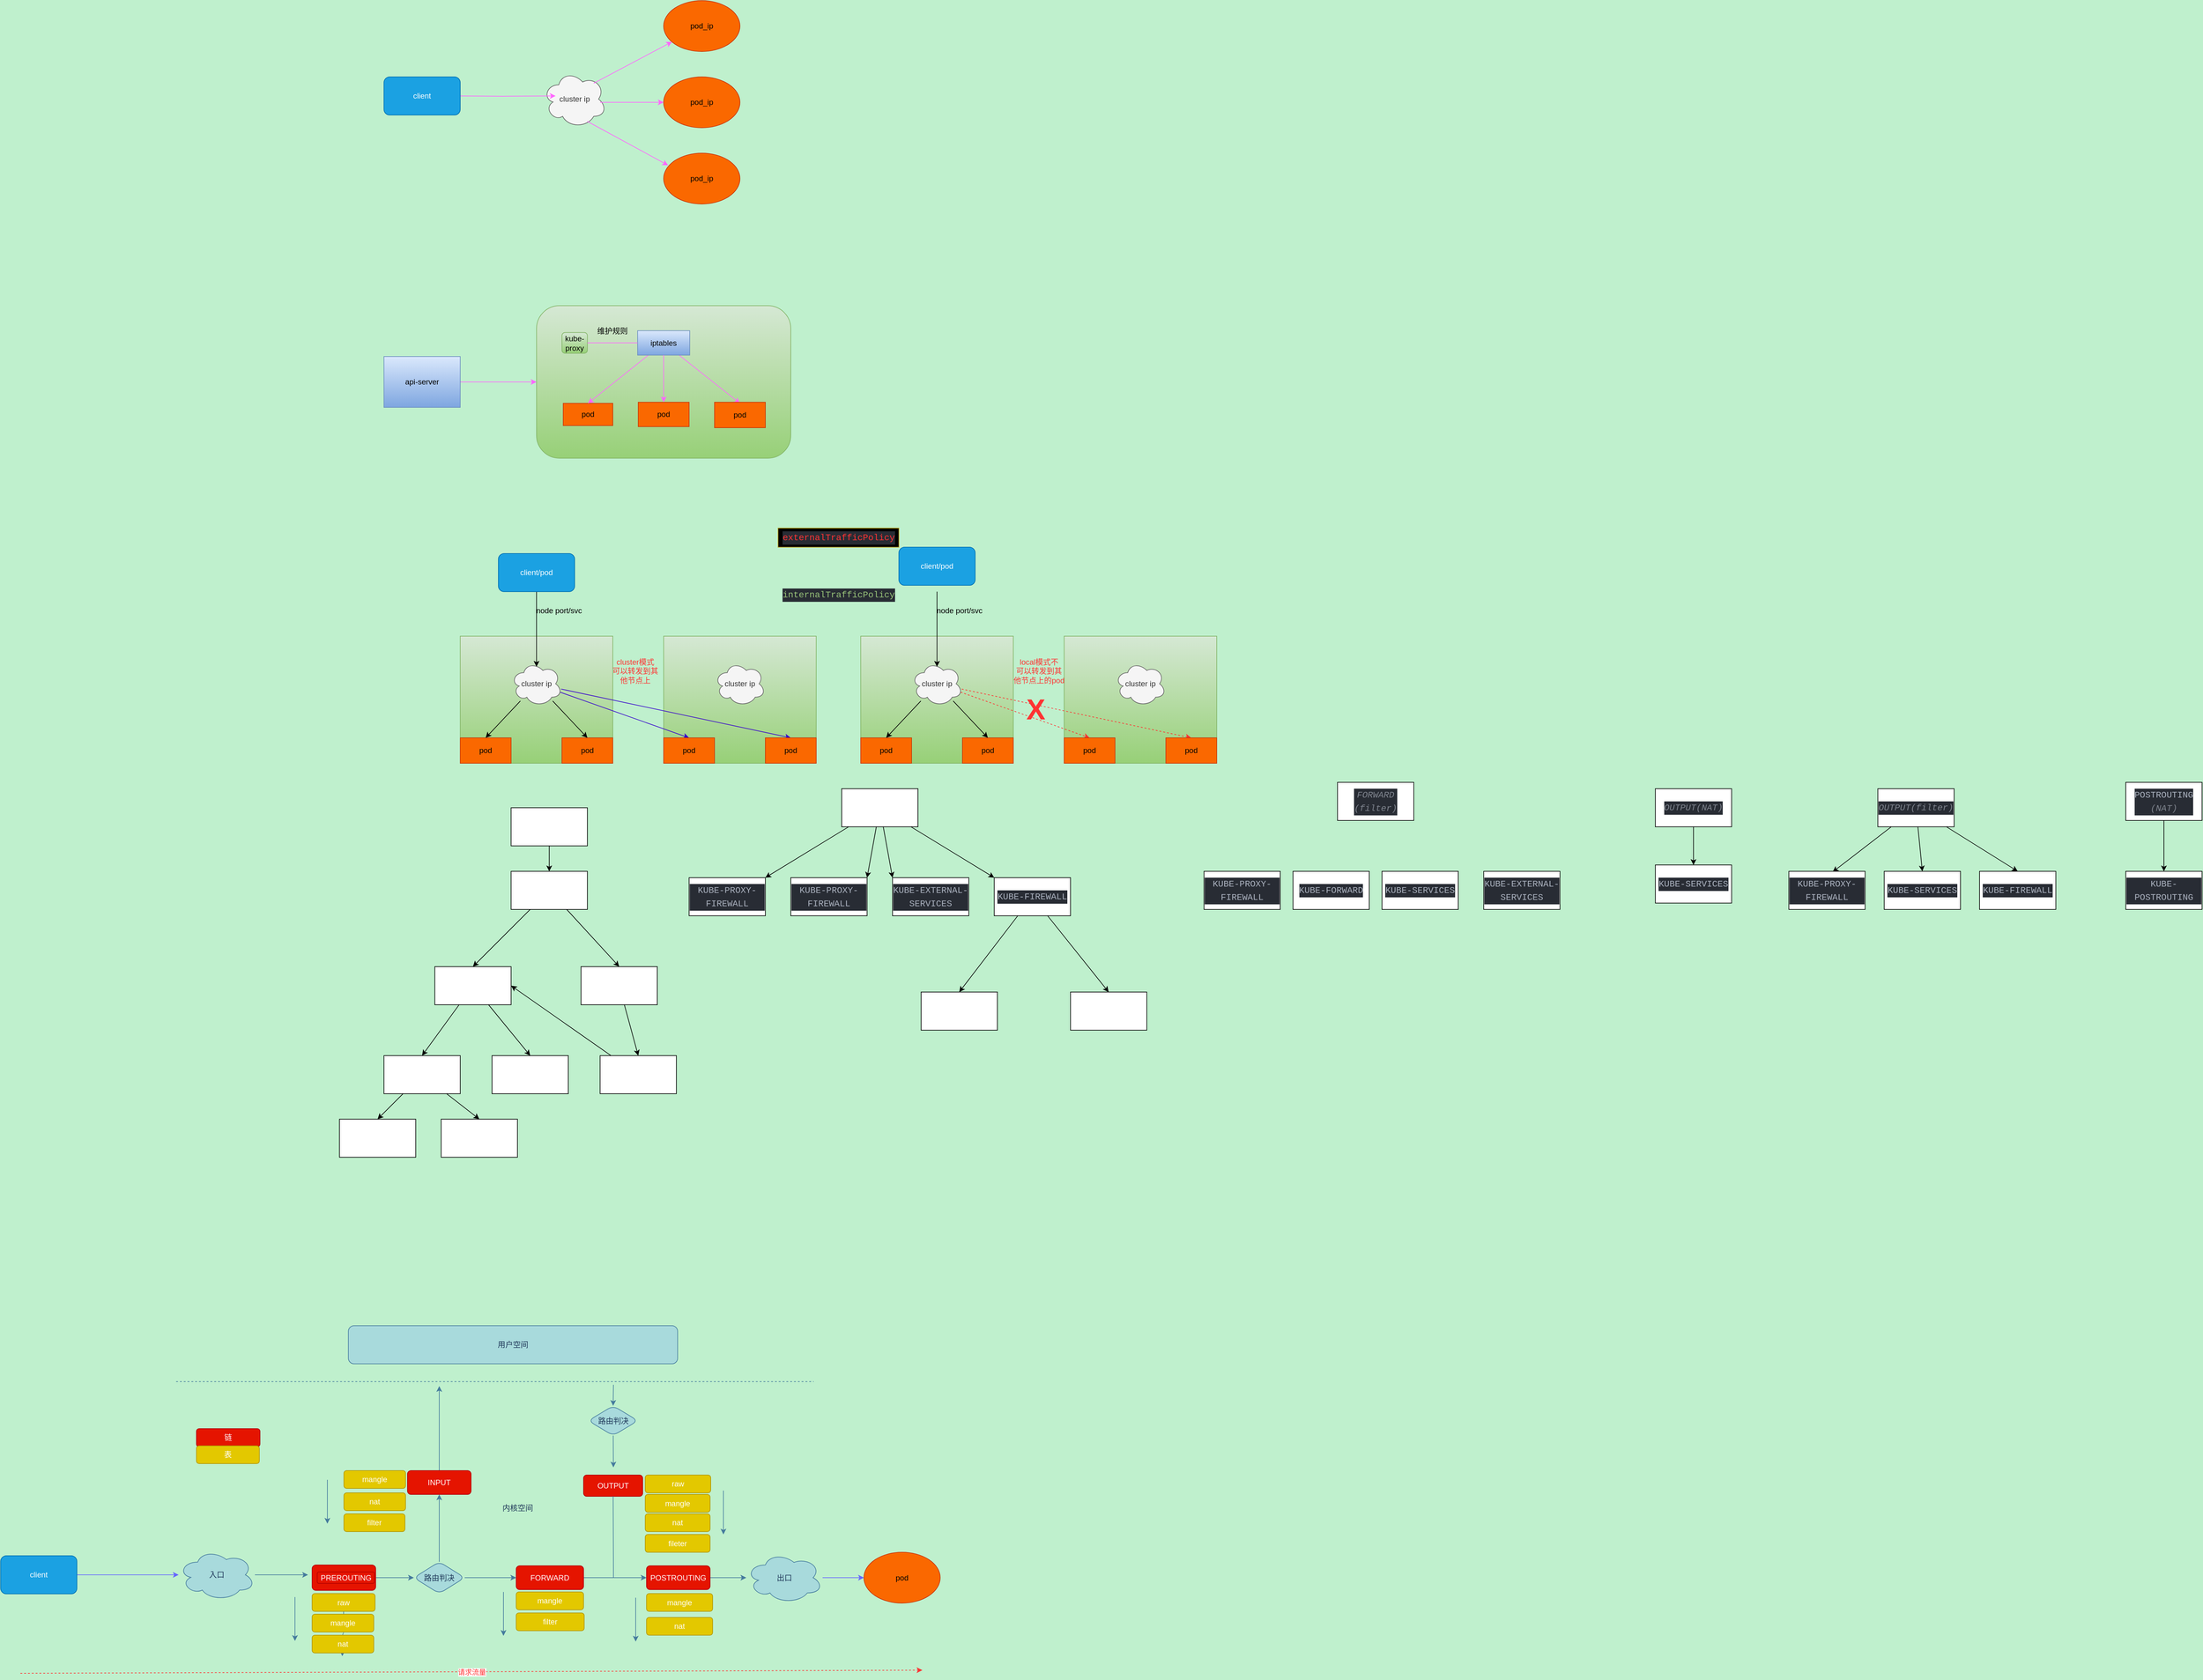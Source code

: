 <mxfile>
    <diagram id="Dsr6dYloNJloRHsYJIIj" name="第 1 页">
        <mxGraphModel dx="6059" dy="860" grid="0" gridSize="10" guides="1" tooltips="1" connect="1" arrows="1" fold="1" page="1" pageScale="1" pageWidth="4681" pageHeight="3300" background="#BFF0CD" math="0" shadow="0">
            <root>
                <mxCell id="0"/>
                <mxCell id="1" parent="0"/>
                <mxCell id="244" value="&lt;p style=&quot;line-height: 1.5&quot;&gt;&lt;font style=&quot;font-size: 45px&quot;&gt;X&lt;/font&gt;&lt;/p&gt;" style="text;strokeColor=none;fillColor=none;html=1;fontSize=24;fontStyle=1;verticalAlign=middle;align=center;fontColor=#FF3333;" parent="1" vertex="1">
                    <mxGeometry x="-2190" y="1120" width="90" height="70" as="geometry"/>
                </mxCell>
                <mxCell id="180" value="" style="rounded=0;whiteSpace=wrap;html=1;strokeColor=#82b366;fillColor=#d5e8d4;gradientColor=#97d077;" parent="1" vertex="1">
                    <mxGeometry x="-2730" y="1040" width="240" height="200" as="geometry"/>
                </mxCell>
                <mxCell id="179" value="" style="rounded=0;whiteSpace=wrap;html=1;strokeColor=#82b366;fillColor=#d5e8d4;gradientColor=#97d077;" parent="1" vertex="1">
                    <mxGeometry x="-3050" y="1040" width="240" height="200" as="geometry"/>
                </mxCell>
                <mxCell id="2" value="pod_ip" style="ellipse;whiteSpace=wrap;html=1;fillColor=#fa6800;fontColor=#000000;strokeColor=#C73500;" parent="1" vertex="1">
                    <mxGeometry x="-2730" y="40" width="120" height="80" as="geometry"/>
                </mxCell>
                <mxCell id="3" value="pod_ip" style="ellipse;whiteSpace=wrap;html=1;fillColor=#fa6800;fontColor=#000000;strokeColor=#C73500;" parent="1" vertex="1">
                    <mxGeometry x="-2730" y="280" width="120" height="80" as="geometry"/>
                </mxCell>
                <mxCell id="4" value="pod_ip" style="ellipse;whiteSpace=wrap;html=1;fillColor=#fa6800;fontColor=#000000;strokeColor=#C73500;" parent="1" vertex="1">
                    <mxGeometry x="-2730" y="160" width="120" height="80" as="geometry"/>
                </mxCell>
                <mxCell id="5" value="cluster ip" style="ellipse;shape=cloud;whiteSpace=wrap;html=1;fillColor=#f5f5f5;fontColor=#333333;strokeColor=#666666;" parent="1" vertex="1">
                    <mxGeometry x="-2920" y="150" width="100" height="90" as="geometry"/>
                </mxCell>
                <mxCell id="17" style="edgeStyle=orthogonalEdgeStyle;orthogonalLoop=1;jettySize=auto;html=1;entryX=0.2;entryY=0.444;entryDx=0;entryDy=0;entryPerimeter=0;strokeColor=#FF66FF;" parent="1" target="5" edge="1">
                    <mxGeometry relative="1" as="geometry">
                        <mxPoint x="-3050" y="189.96" as="sourcePoint"/>
                    </mxGeometry>
                </mxCell>
                <mxCell id="11" value="" style="endArrow=classic;html=1;strokeColor=#FF66FF;" parent="1" target="2" edge="1">
                    <mxGeometry width="50" height="50" relative="1" as="geometry">
                        <mxPoint x="-2840" y="170" as="sourcePoint"/>
                        <mxPoint x="-2790" y="120" as="targetPoint"/>
                    </mxGeometry>
                </mxCell>
                <mxCell id="12" value="" style="endArrow=classic;html=1;entryX=0.058;entryY=0.238;entryDx=0;entryDy=0;entryPerimeter=0;strokeColor=#FF66FF;" parent="1" target="3" edge="1">
                    <mxGeometry width="50" height="50" relative="1" as="geometry">
                        <mxPoint x="-2850" y="230" as="sourcePoint"/>
                        <mxPoint x="-2717.752" y="121.09" as="targetPoint"/>
                    </mxGeometry>
                </mxCell>
                <mxCell id="13" value="" style="endArrow=classic;html=1;entryX=0;entryY=0.5;entryDx=0;entryDy=0;strokeColor=#FF66FF;" parent="1" target="4" edge="1">
                    <mxGeometry width="50" height="50" relative="1" as="geometry">
                        <mxPoint x="-2830" y="200" as="sourcePoint"/>
                        <mxPoint x="-2780" y="150" as="targetPoint"/>
                    </mxGeometry>
                </mxCell>
                <mxCell id="85" value="" style="group;" parent="1" vertex="1" connectable="0">
                    <mxGeometry x="-2930" y="520" width="400" height="240" as="geometry"/>
                </mxCell>
                <mxCell id="80" value="" style="rounded=1;whiteSpace=wrap;html=1;fillColor=#d5e8d4;gradientColor=#97d077;strokeColor=#82b366;" parent="85" vertex="1">
                    <mxGeometry width="400" height="240" as="geometry"/>
                </mxCell>
                <mxCell id="78" style="edgeStyle=none;html=1;strokeColor=#FF66FF;" parent="85" source="24" edge="1">
                    <mxGeometry relative="1" as="geometry">
                        <mxPoint x="320" y="153.6" as="targetPoint"/>
                    </mxGeometry>
                </mxCell>
                <mxCell id="20" value="&lt;font color=&quot;#000000&quot;&gt;kube-proxy&lt;/font&gt;" style="rounded=1;whiteSpace=wrap;html=1;fillColor=#d5e8d4;gradientColor=#97d077;strokeColor=#82b366;" parent="85" vertex="1">
                    <mxGeometry x="40" y="42.24" width="40" height="32.64" as="geometry"/>
                </mxCell>
                <mxCell id="21" value="pod" style="rounded=0;whiteSpace=wrap;html=1;fillColor=#fa6800;fontColor=#000000;strokeColor=#C73500;" parent="85" vertex="1">
                    <mxGeometry x="42" y="153.6" width="78" height="35.04" as="geometry"/>
                </mxCell>
                <mxCell id="77" style="edgeStyle=none;html=1;entryX=0.5;entryY=0;entryDx=0;entryDy=0;strokeColor=#FF66FF;" parent="85" source="24" target="21" edge="1">
                    <mxGeometry relative="1" as="geometry"/>
                </mxCell>
                <mxCell id="24" value="iptables" style="rounded=0;whiteSpace=wrap;html=1;fillColor=#dae8fc;gradientColor=#7ea6e0;strokeColor=#6c8ebf;" parent="85" vertex="1">
                    <mxGeometry x="159" y="39.36" width="82" height="38.4" as="geometry"/>
                </mxCell>
                <mxCell id="31" value="" style="endArrow=none;html=1;exitX=1;exitY=0.5;exitDx=0;exitDy=0;strokeColor=#FF66FF;" parent="85" source="20" target="24" edge="1">
                    <mxGeometry width="50" height="50" relative="1" as="geometry">
                        <mxPoint x="128" y="96.96" as="sourcePoint"/>
                        <mxPoint x="178" y="48.96" as="targetPoint"/>
                    </mxGeometry>
                </mxCell>
                <mxCell id="37" value="pod" style="rounded=0;whiteSpace=wrap;html=1;fillColor=#fa6800;fontColor=#000000;strokeColor=#C73500;" parent="85" vertex="1">
                    <mxGeometry x="160" y="151.92" width="80" height="38.4" as="geometry"/>
                </mxCell>
                <mxCell id="76" style="edgeStyle=none;html=1;entryX=0.5;entryY=0;entryDx=0;entryDy=0;strokeColor=#FF66FF;" parent="85" source="24" target="37" edge="1">
                    <mxGeometry relative="1" as="geometry"/>
                </mxCell>
                <mxCell id="38" value="pod" style="rounded=0;whiteSpace=wrap;html=1;fillColor=#fa6800;fontColor=#000000;strokeColor=#C73500;" parent="85" vertex="1">
                    <mxGeometry x="280" y="151.92" width="80" height="40.08" as="geometry"/>
                </mxCell>
                <mxCell id="69" value="&lt;font color=&quot;#000000&quot;&gt;维护规则&lt;/font&gt;" style="text;html=1;align=center;verticalAlign=middle;resizable=0;points=[];autosize=1;" parent="85" vertex="1">
                    <mxGeometry x="89" y="30" width="60" height="20" as="geometry"/>
                </mxCell>
                <mxCell id="87" value="client" style="rounded=1;whiteSpace=wrap;html=1;fillColor=#1ba1e2;fontColor=#ffffff;strokeColor=#006EAF;" parent="1" vertex="1">
                    <mxGeometry x="-3170" y="160" width="120" height="60" as="geometry"/>
                </mxCell>
                <mxCell id="108" style="edgeStyle=none;html=1;entryX=0;entryY=0.5;entryDx=0;entryDy=0;strokeColor=#FF66FF;" parent="1" source="100" target="80" edge="1">
                    <mxGeometry relative="1" as="geometry"/>
                </mxCell>
                <mxCell id="100" value="api-server" style="rounded=0;whiteSpace=wrap;html=1;fillColor=#dae8fc;gradientColor=#7ea6e0;strokeColor=#6c8ebf;" parent="1" vertex="1">
                    <mxGeometry x="-3170" y="600" width="120" height="80" as="geometry"/>
                </mxCell>
                <mxCell id="109" value="pod" style="rounded=0;whiteSpace=wrap;html=1;fillColor=#fa6800;fontColor=#000000;strokeColor=#C73500;" parent="1" vertex="1">
                    <mxGeometry x="-3050" y="1200" width="80" height="40" as="geometry"/>
                </mxCell>
                <mxCell id="124" value="pod" style="rounded=0;whiteSpace=wrap;html=1;fillColor=#fa6800;fontColor=#000000;strokeColor=#C73500;" parent="1" vertex="1">
                    <mxGeometry x="-2890" y="1200" width="80" height="40" as="geometry"/>
                </mxCell>
                <mxCell id="129" style="edgeStyle=none;html=1;entryX=0.5;entryY=0;entryDx=0;entryDy=0;strokeColor=#000000;" parent="1" source="128" target="109" edge="1">
                    <mxGeometry relative="1" as="geometry"/>
                </mxCell>
                <mxCell id="131" style="edgeStyle=none;html=1;entryX=0.5;entryY=0;entryDx=0;entryDy=0;strokeColor=#000000;" parent="1" source="128" target="124" edge="1">
                    <mxGeometry relative="1" as="geometry"/>
                </mxCell>
                <mxCell id="173" style="edgeStyle=none;html=1;entryX=0.5;entryY=0;entryDx=0;entryDy=0;fillColor=#6a00ff;strokeColor=#3700CC;" parent="1" source="128" target="167" edge="1">
                    <mxGeometry relative="1" as="geometry"/>
                </mxCell>
                <mxCell id="174" style="edgeStyle=none;html=1;entryX=0.5;entryY=0;entryDx=0;entryDy=0;strokeColor=#3700CC;fillColor=#6a00ff;" parent="1" source="128" target="168" edge="1">
                    <mxGeometry relative="1" as="geometry">
                        <mxPoint x="-2530" y="1190" as="targetPoint"/>
                    </mxGeometry>
                </mxCell>
                <mxCell id="128" value="cluster ip" style="ellipse;shape=cloud;whiteSpace=wrap;html=1;fillColor=#f5f5f5;fontColor=#333333;strokeColor=#666666;" parent="1" vertex="1">
                    <mxGeometry x="-2970" y="1080" width="80" height="70" as="geometry"/>
                </mxCell>
                <mxCell id="167" value="pod" style="rounded=0;whiteSpace=wrap;html=1;fillColor=#fa6800;fontColor=#000000;strokeColor=#C73500;" parent="1" vertex="1">
                    <mxGeometry x="-2730" y="1200" width="80" height="40" as="geometry"/>
                </mxCell>
                <mxCell id="168" value="pod" style="rounded=0;whiteSpace=wrap;html=1;fillColor=#fa6800;fontColor=#000000;strokeColor=#C73500;" parent="1" vertex="1">
                    <mxGeometry x="-2570" y="1200" width="80" height="40" as="geometry"/>
                </mxCell>
                <mxCell id="171" value="cluster ip" style="ellipse;shape=cloud;whiteSpace=wrap;html=1;fillColor=#f5f5f5;fontColor=#333333;strokeColor=#666666;" parent="1" vertex="1">
                    <mxGeometry x="-2650" y="1080" width="80" height="70" as="geometry"/>
                </mxCell>
                <mxCell id="178" style="edgeStyle=none;html=1;entryX=0.5;entryY=0.114;entryDx=0;entryDy=0;entryPerimeter=0;strokeColor=#000000;" parent="1" source="177" target="128" edge="1">
                    <mxGeometry relative="1" as="geometry"/>
                </mxCell>
                <mxCell id="177" value="client/pod" style="rounded=1;whiteSpace=wrap;html=1;fillColor=#1ba1e2;fontColor=#ffffff;strokeColor=#006EAF;" parent="1" vertex="1">
                    <mxGeometry x="-2990" y="910" width="120" height="60" as="geometry"/>
                </mxCell>
                <mxCell id="181" value="&lt;font color=&quot;#000000&quot;&gt;node port/svc&lt;/font&gt;" style="text;html=1;align=center;verticalAlign=middle;resizable=0;points=[];autosize=1;strokeColor=none;fillColor=none;" parent="1" vertex="1">
                    <mxGeometry x="-2940" y="990" width="90" height="20" as="geometry"/>
                </mxCell>
                <mxCell id="183" value="&lt;font color=&quot;#ff3333&quot;&gt;cluster模式&lt;br&gt;可以转发到其&lt;br&gt;他节点上&lt;/font&gt;" style="text;html=1;align=center;verticalAlign=middle;resizable=0;points=[];autosize=1;strokeColor=none;fillColor=none;fontColor=#000000;" parent="1" vertex="1">
                    <mxGeometry x="-2820" y="1070" width="90" height="50" as="geometry"/>
                </mxCell>
                <mxCell id="215" value="" style="rounded=0;whiteSpace=wrap;html=1;strokeColor=#82b366;fillColor=#d5e8d4;gradientColor=#97d077;" parent="1" vertex="1">
                    <mxGeometry x="-2100" y="1040" width="240" height="200" as="geometry"/>
                </mxCell>
                <mxCell id="216" value="" style="rounded=0;whiteSpace=wrap;html=1;strokeColor=#82b366;fillColor=#d5e8d4;gradientColor=#97d077;" parent="1" vertex="1">
                    <mxGeometry x="-2420" y="1040" width="240" height="200" as="geometry"/>
                </mxCell>
                <mxCell id="217" value="pod" style="rounded=0;whiteSpace=wrap;html=1;fillColor=#fa6800;fontColor=#000000;strokeColor=#C73500;" parent="1" vertex="1">
                    <mxGeometry x="-2420" y="1200" width="80" height="40" as="geometry"/>
                </mxCell>
                <mxCell id="218" value="pod" style="rounded=0;whiteSpace=wrap;html=1;fillColor=#fa6800;fontColor=#000000;strokeColor=#C73500;" parent="1" vertex="1">
                    <mxGeometry x="-2260" y="1200" width="80" height="40" as="geometry"/>
                </mxCell>
                <mxCell id="219" style="edgeStyle=none;html=1;entryX=0.5;entryY=0;entryDx=0;entryDy=0;strokeColor=#000000;" parent="1" source="223" target="217" edge="1">
                    <mxGeometry relative="1" as="geometry"/>
                </mxCell>
                <mxCell id="220" style="edgeStyle=none;html=1;entryX=0.5;entryY=0;entryDx=0;entryDy=0;strokeColor=#000000;" parent="1" source="223" target="218" edge="1">
                    <mxGeometry relative="1" as="geometry"/>
                </mxCell>
                <mxCell id="221" style="edgeStyle=none;html=1;entryX=0.5;entryY=0;entryDx=0;entryDy=0;fillColor=#6a00ff;strokeColor=#FF3333;dashed=1;" parent="1" source="223" target="224" edge="1">
                    <mxGeometry relative="1" as="geometry"/>
                </mxCell>
                <mxCell id="222" style="edgeStyle=none;html=1;entryX=0.5;entryY=0;entryDx=0;entryDy=0;strokeColor=#FF3333;fillColor=#6a00ff;dashed=1;" parent="1" source="223" target="225" edge="1">
                    <mxGeometry relative="1" as="geometry">
                        <mxPoint x="-1900" y="1190" as="targetPoint"/>
                    </mxGeometry>
                </mxCell>
                <mxCell id="223" value="cluster ip" style="ellipse;shape=cloud;whiteSpace=wrap;html=1;fillColor=#f5f5f5;fontColor=#333333;strokeColor=#666666;" parent="1" vertex="1">
                    <mxGeometry x="-2340" y="1080" width="80" height="70" as="geometry"/>
                </mxCell>
                <mxCell id="224" value="pod" style="rounded=0;whiteSpace=wrap;html=1;fillColor=#fa6800;fontColor=#000000;strokeColor=#C73500;" parent="1" vertex="1">
                    <mxGeometry x="-2100" y="1200" width="80" height="40" as="geometry"/>
                </mxCell>
                <mxCell id="225" value="pod" style="rounded=0;whiteSpace=wrap;html=1;fillColor=#fa6800;fontColor=#000000;strokeColor=#C73500;" parent="1" vertex="1">
                    <mxGeometry x="-1940" y="1200" width="80" height="40" as="geometry"/>
                </mxCell>
                <mxCell id="226" value="cluster ip" style="ellipse;shape=cloud;whiteSpace=wrap;html=1;fillColor=#f5f5f5;fontColor=#333333;strokeColor=#666666;" parent="1" vertex="1">
                    <mxGeometry x="-2020" y="1080" width="80" height="70" as="geometry"/>
                </mxCell>
                <mxCell id="227" style="edgeStyle=none;html=1;entryX=0.5;entryY=0.114;entryDx=0;entryDy=0;entryPerimeter=0;strokeColor=#000000;" parent="1" target="223" edge="1">
                    <mxGeometry relative="1" as="geometry">
                        <mxPoint x="-2300" y="970" as="sourcePoint"/>
                    </mxGeometry>
                </mxCell>
                <mxCell id="228" value="client/pod" style="rounded=1;whiteSpace=wrap;html=1;fillColor=#1ba1e2;fontColor=#ffffff;strokeColor=#006EAF;" parent="1" vertex="1">
                    <mxGeometry x="-2360" y="900" width="120" height="60" as="geometry"/>
                </mxCell>
                <mxCell id="229" value="&lt;font color=&quot;#000000&quot;&gt;node port/svc&lt;/font&gt;" style="text;html=1;align=center;verticalAlign=middle;resizable=0;points=[];autosize=1;strokeColor=none;fillColor=none;" parent="1" vertex="1">
                    <mxGeometry x="-2310" y="990" width="90" height="20" as="geometry"/>
                </mxCell>
                <mxCell id="230" value="&lt;font color=&quot;#ff3333&quot;&gt;local模式不&lt;br&gt;可以转发到其&lt;br&gt;他节点上的pod&lt;/font&gt;" style="text;html=1;align=center;verticalAlign=middle;resizable=0;points=[];autosize=1;strokeColor=none;fillColor=none;fontColor=#000000;" parent="1" vertex="1">
                    <mxGeometry x="-2190" y="1070" width="100" height="50" as="geometry"/>
                </mxCell>
                <mxCell id="245" value="&lt;div style=&quot;background-color: rgb(40 , 44 , 52) ; font-family: &amp;#34;jetbrains mono&amp;#34; , &amp;#34;courier new&amp;#34; , monospace , &amp;#34;menlo&amp;#34; , &amp;#34;monaco&amp;#34; , &amp;#34;courier new&amp;#34; , monospace ; font-size: 14px ; line-height: 21px&quot;&gt;&lt;font color=&quot;#ff3333&quot;&gt;externalTrafficPolicy&lt;/font&gt;&lt;/div&gt;" style="text;html=1;align=center;verticalAlign=middle;resizable=0;points=[];autosize=1;strokeColor=#B09500;fillColor=#000000;fontColor=#000000;" parent="1" vertex="1">
                    <mxGeometry x="-2550" y="870" width="190" height="30" as="geometry"/>
                </mxCell>
                <mxCell id="246" value="&lt;div style=&quot;color: rgb(171 , 178 , 191) ; background-color: rgb(40 , 44 , 52) ; font-family: &amp;#34;jetbrains mono&amp;#34; , &amp;#34;courier new&amp;#34; , monospace , &amp;#34;menlo&amp;#34; , &amp;#34;monaco&amp;#34; , &amp;#34;courier new&amp;#34; , monospace ; font-size: 14px ; line-height: 21px&quot;&gt;&lt;span style=&quot;color: #98c379&quot;&gt;internalTrafficPolicy&lt;/span&gt;&lt;/div&gt;" style="text;html=1;align=center;verticalAlign=middle;resizable=0;points=[];autosize=1;strokeColor=none;fillColor=none;fontColor=#FF3333;" parent="1" vertex="1">
                    <mxGeometry x="-2550" y="960" width="190" height="30" as="geometry"/>
                </mxCell>
                <mxCell id="255" style="edgeStyle=none;html=1;entryX=0.5;entryY=0;entryDx=0;entryDy=0;fontColor=#FFFFFF;strokeColor=#000000;" parent="1" source="248" target="249" edge="1">
                    <mxGeometry relative="1" as="geometry"/>
                </mxCell>
                <mxCell id="256" style="edgeStyle=none;html=1;entryX=0.5;entryY=0;entryDx=0;entryDy=0;fontColor=#FFFFFF;strokeColor=#000000;" parent="1" source="248" target="250" edge="1">
                    <mxGeometry relative="1" as="geometry"/>
                </mxCell>
                <mxCell id="248" value="&lt;font color=&quot;#ffffff&quot;&gt;&amp;nbsp;KUBE-SERVICES&lt;/font&gt;" style="rounded=0;whiteSpace=wrap;html=1;fontColor=#000000;strokeColor=#000000;" parent="1" vertex="1">
                    <mxGeometry x="-2970" y="1410" width="120" height="60" as="geometry"/>
                </mxCell>
                <mxCell id="257" style="edgeStyle=none;html=1;entryX=0.5;entryY=0;entryDx=0;entryDy=0;fontColor=#FFFFFF;strokeColor=#000000;" parent="1" source="249" target="251" edge="1">
                    <mxGeometry relative="1" as="geometry"/>
                </mxCell>
                <mxCell id="258" style="edgeStyle=none;html=1;entryX=0.5;entryY=0;entryDx=0;entryDy=0;fontColor=#FFFFFF;strokeColor=#000000;" parent="1" source="249" target="252" edge="1">
                    <mxGeometry relative="1" as="geometry"/>
                </mxCell>
                <mxCell id="249" value="&lt;font color=&quot;#ffffff&quot;&gt;KUBE-SVC-xxxx&lt;/font&gt;" style="rounded=0;whiteSpace=wrap;html=1;fontColor=#000000;strokeColor=#000000;" parent="1" vertex="1">
                    <mxGeometry x="-3090" y="1560" width="120" height="60" as="geometry"/>
                </mxCell>
                <mxCell id="264" style="edgeStyle=none;html=1;entryX=0.5;entryY=0;entryDx=0;entryDy=0;fontColor=#FFFFFF;strokeColor=#000000;" parent="1" source="250" target="261" edge="1">
                    <mxGeometry relative="1" as="geometry"/>
                </mxCell>
                <mxCell id="250" value="&lt;font color=&quot;#ffffff&quot;&gt;KUBE-NODEPROTS&lt;/font&gt;" style="rounded=0;whiteSpace=wrap;html=1;fontColor=#000000;strokeColor=#000000;" parent="1" vertex="1">
                    <mxGeometry x="-2860" y="1560" width="120" height="60" as="geometry"/>
                </mxCell>
                <mxCell id="259" style="edgeStyle=none;html=1;entryX=0.5;entryY=0;entryDx=0;entryDy=0;fontColor=#FFFFFF;strokeColor=#000000;" parent="1" source="251" target="253" edge="1">
                    <mxGeometry relative="1" as="geometry"/>
                </mxCell>
                <mxCell id="260" style="edgeStyle=none;html=1;entryX=0.5;entryY=0;entryDx=0;entryDy=0;fontColor=#FFFFFF;strokeColor=#000000;" parent="1" source="251" target="254" edge="1">
                    <mxGeometry relative="1" as="geometry"/>
                </mxCell>
                <mxCell id="251" value="&lt;font color=&quot;#ffffff&quot;&gt;KUBE-SEP-xxxx&lt;/font&gt;" style="rounded=0;whiteSpace=wrap;html=1;fontColor=#000000;strokeColor=#000000;" parent="1" vertex="1">
                    <mxGeometry x="-3170" y="1700" width="120" height="60" as="geometry"/>
                </mxCell>
                <mxCell id="252" value="&lt;font color=&quot;#ffffff&quot;&gt;KUBE-MARK-MASQ&lt;/font&gt;" style="rounded=0;whiteSpace=wrap;html=1;fontColor=#000000;strokeColor=#000000;" parent="1" vertex="1">
                    <mxGeometry x="-3000" y="1700" width="120" height="60" as="geometry"/>
                </mxCell>
                <mxCell id="253" value="&lt;font color=&quot;#ffffff&quot;&gt;KUBE-MARK-MASQ&lt;/font&gt;" style="rounded=0;whiteSpace=wrap;html=1;fontColor=#000000;strokeColor=#000000;" parent="1" vertex="1">
                    <mxGeometry x="-3240" y="1800" width="120" height="60" as="geometry"/>
                </mxCell>
                <mxCell id="254" value="&lt;font color=&quot;#ffffff&quot;&gt;DNAT&lt;/font&gt;" style="rounded=0;whiteSpace=wrap;html=1;fontColor=#000000;strokeColor=#000000;" parent="1" vertex="1">
                    <mxGeometry x="-3080" y="1800" width="120" height="60" as="geometry"/>
                </mxCell>
                <mxCell id="265" style="edgeStyle=none;html=1;entryX=1;entryY=0.5;entryDx=0;entryDy=0;fontColor=#FFFFFF;strokeColor=#000000;" parent="1" source="261" target="249" edge="1">
                    <mxGeometry relative="1" as="geometry"/>
                </mxCell>
                <mxCell id="261" value="&lt;font color=&quot;#ffffff&quot;&gt;KUBE-EXT-xxx&lt;/font&gt;" style="rounded=0;whiteSpace=wrap;html=1;fontColor=#000000;strokeColor=#000000;" parent="1" vertex="1">
                    <mxGeometry x="-2830" y="1700" width="120" height="60" as="geometry"/>
                </mxCell>
                <mxCell id="267" style="edgeStyle=none;html=1;entryX=0.5;entryY=0;entryDx=0;entryDy=0;strokeColor=#000000;" parent="1" source="266" target="248" edge="1">
                    <mxGeometry relative="1" as="geometry"/>
                </mxCell>
                <mxCell id="266" value="&lt;font color=&quot;#ffffff&quot;&gt;PREROUTING(NAT)&lt;/font&gt;" style="rounded=0;whiteSpace=wrap;html=1;fontColor=#000000;strokeColor=#000000;" parent="1" vertex="1">
                    <mxGeometry x="-2970" y="1310" width="120" height="60" as="geometry"/>
                </mxCell>
                <mxCell id="275" style="edgeStyle=none;html=1;entryX=1;entryY=0;entryDx=0;entryDy=0;strokeColor=#000000;" parent="1" source="268" target="269" edge="1">
                    <mxGeometry relative="1" as="geometry"/>
                </mxCell>
                <mxCell id="276" style="edgeStyle=none;html=1;entryX=0;entryY=0;entryDx=0;entryDy=0;strokeColor=#000000;" parent="1" source="268" target="272" edge="1">
                    <mxGeometry relative="1" as="geometry"/>
                </mxCell>
                <mxCell id="277" style="edgeStyle=none;html=1;entryX=1;entryY=0;entryDx=0;entryDy=0;strokeColor=#000000;" parent="1" source="268" target="270" edge="1">
                    <mxGeometry relative="1" as="geometry"/>
                </mxCell>
                <mxCell id="278" style="edgeStyle=none;html=1;entryX=0;entryY=0;entryDx=0;entryDy=0;strokeColor=#000000;" parent="1" source="268" target="271" edge="1">
                    <mxGeometry relative="1" as="geometry"/>
                </mxCell>
                <mxCell id="268" value="&lt;font color=&quot;#ffffff&quot;&gt;INPUT&lt;br&gt;(filter)&lt;/font&gt;" style="rounded=0;whiteSpace=wrap;html=1;fontColor=#000000;strokeColor=#000000;" parent="1" vertex="1">
                    <mxGeometry x="-2450" y="1280" width="120" height="60" as="geometry"/>
                </mxCell>
                <mxCell id="269" value="&lt;div style=&quot;color: rgb(171 , 178 , 191) ; background-color: rgb(40 , 44 , 52) ; font-family: &amp;#34;jetbrains mono&amp;#34; , &amp;#34;courier new&amp;#34; , monospace , &amp;#34;menlo&amp;#34; , &amp;#34;monaco&amp;#34; , &amp;#34;courier new&amp;#34; , monospace ; font-size: 14px ; line-height: 21px&quot;&gt;KUBE-PROXY-FIREWALL&lt;/div&gt;" style="rounded=0;whiteSpace=wrap;html=1;fontColor=#000000;strokeColor=#000000;" parent="1" vertex="1">
                    <mxGeometry x="-2690" y="1420" width="120" height="60" as="geometry"/>
                </mxCell>
                <mxCell id="270" value="&lt;div style=&quot;color: rgb(171 , 178 , 191) ; background-color: rgb(40 , 44 , 52) ; font-family: &amp;#34;jetbrains mono&amp;#34; , &amp;#34;courier new&amp;#34; , monospace , &amp;#34;menlo&amp;#34; , &amp;#34;monaco&amp;#34; , &amp;#34;courier new&amp;#34; , monospace ; font-size: 14px ; line-height: 21px&quot;&gt;KUBE-PROXY-FIREWALL&lt;/div&gt;" style="rounded=0;whiteSpace=wrap;html=1;fontColor=#000000;strokeColor=#000000;" parent="1" vertex="1">
                    <mxGeometry x="-2530" y="1420" width="120" height="60" as="geometry"/>
                </mxCell>
                <mxCell id="271" value="&lt;div style=&quot;color: rgb(171 , 178 , 191) ; background-color: rgb(40 , 44 , 52) ; font-family: &amp;#34;jetbrains mono&amp;#34; , &amp;#34;courier new&amp;#34; , monospace , &amp;#34;menlo&amp;#34; , &amp;#34;monaco&amp;#34; , &amp;#34;courier new&amp;#34; , monospace ; font-size: 14px ; line-height: 21px&quot;&gt;&lt;div style=&quot;font-family: &amp;#34;jetbrains mono&amp;#34; , &amp;#34;courier new&amp;#34; , monospace , &amp;#34;menlo&amp;#34; , &amp;#34;monaco&amp;#34; , &amp;#34;courier new&amp;#34; , monospace ; line-height: 21px&quot;&gt;KUBE-EXTERNAL-SERVICES&lt;/div&gt;&lt;/div&gt;" style="rounded=0;whiteSpace=wrap;html=1;fontColor=#000000;strokeColor=#000000;" parent="1" vertex="1">
                    <mxGeometry x="-2370" y="1420" width="120" height="60" as="geometry"/>
                </mxCell>
                <mxCell id="280" style="edgeStyle=none;html=1;entryX=0.5;entryY=0;entryDx=0;entryDy=0;strokeColor=#000000;" parent="1" source="272" target="274" edge="1">
                    <mxGeometry relative="1" as="geometry"/>
                </mxCell>
                <mxCell id="281" style="edgeStyle=none;html=1;entryX=0.5;entryY=0;entryDx=0;entryDy=0;strokeColor=#000000;" parent="1" source="272" target="273" edge="1">
                    <mxGeometry relative="1" as="geometry"/>
                </mxCell>
                <mxCell id="272" value="&lt;div style=&quot;color: rgb(171 , 178 , 191) ; background-color: rgb(40 , 44 , 52) ; font-family: &amp;#34;jetbrains mono&amp;#34; , &amp;#34;courier new&amp;#34; , monospace , &amp;#34;menlo&amp;#34; , &amp;#34;monaco&amp;#34; , &amp;#34;courier new&amp;#34; , monospace ; font-size: 14px ; line-height: 21px&quot;&gt;&lt;div style=&quot;font-family: &amp;#34;jetbrains mono&amp;#34; , &amp;#34;courier new&amp;#34; , monospace , &amp;#34;menlo&amp;#34; , &amp;#34;monaco&amp;#34; , &amp;#34;courier new&amp;#34; , monospace ; line-height: 21px&quot;&gt;&lt;div style=&quot;font-family: &amp;#34;jetbrains mono&amp;#34; , &amp;#34;courier new&amp;#34; , monospace , &amp;#34;menlo&amp;#34; , &amp;#34;monaco&amp;#34; , &amp;#34;courier new&amp;#34; , monospace ; line-height: 21px&quot;&gt;KUBE-FIREWALL&lt;/div&gt;&lt;/div&gt;&lt;/div&gt;" style="rounded=0;whiteSpace=wrap;html=1;fontColor=#000000;strokeColor=#000000;" parent="1" vertex="1">
                    <mxGeometry x="-2210" y="1420" width="120" height="60" as="geometry"/>
                </mxCell>
                <mxCell id="273" value="&lt;font color=&quot;#ffffff&quot;&gt;DROP&lt;/font&gt;" style="rounded=0;whiteSpace=wrap;html=1;fontColor=#000000;strokeColor=#000000;" parent="1" vertex="1">
                    <mxGeometry x="-2325" y="1600" width="120" height="60" as="geometry"/>
                </mxCell>
                <mxCell id="274" value="&lt;font color=&quot;#ffffff&quot;&gt;DROP&lt;/font&gt;" style="rounded=0;whiteSpace=wrap;html=1;fontColor=#000000;strokeColor=#000000;" parent="1" vertex="1">
                    <mxGeometry x="-2090" y="1600" width="120" height="60" as="geometry"/>
                </mxCell>
                <mxCell id="282" value="&lt;div style=&quot;color: rgb(171 , 178 , 191) ; background-color: rgb(40 , 44 , 52) ; font-family: &amp;#34;jetbrains mono&amp;#34; , &amp;#34;courier new&amp;#34; , monospace , &amp;#34;menlo&amp;#34; , &amp;#34;monaco&amp;#34; , &amp;#34;courier new&amp;#34; , monospace ; font-size: 14px ; line-height: 21px&quot;&gt;&lt;div style=&quot;font-family: &amp;#34;jetbrains mono&amp;#34; , &amp;#34;courier new&amp;#34; , monospace , &amp;#34;menlo&amp;#34; , &amp;#34;monaco&amp;#34; , &amp;#34;courier new&amp;#34; , monospace ; line-height: 21px&quot;&gt;&lt;span style=&quot;color: #7f848e ; font-style: italic&quot;&gt;FORWARD&lt;/span&gt;&lt;/div&gt;&lt;div style=&quot;font-family: &amp;#34;jetbrains mono&amp;#34; , &amp;#34;courier new&amp;#34; , monospace , &amp;#34;menlo&amp;#34; , &amp;#34;monaco&amp;#34; , &amp;#34;courier new&amp;#34; , monospace ; line-height: 21px&quot;&gt;&lt;span style=&quot;color: #7f848e ; font-style: italic&quot;&gt;(&lt;/span&gt;&lt;span style=&quot;color: rgb(127 , 132 , 142) ; font-style: italic ; font-family: &amp;#34;jetbrains mono&amp;#34; , &amp;#34;courier new&amp;#34; , monospace , &amp;#34;menlo&amp;#34; , &amp;#34;monaco&amp;#34; , &amp;#34;courier new&amp;#34; , monospace&quot;&gt;filter&lt;/span&gt;&lt;span style=&quot;color: rgb(127 , 132 , 142) ; font-style: italic&quot;&gt;)&lt;/span&gt;&lt;/div&gt;&lt;/div&gt;" style="rounded=0;whiteSpace=wrap;html=1;fontColor=#000000;strokeColor=#000000;" parent="1" vertex="1">
                    <mxGeometry x="-1670" y="1270" width="120" height="60" as="geometry"/>
                </mxCell>
                <mxCell id="283" value="&lt;div style=&quot;color: rgb(171 , 178 , 191) ; background-color: rgb(40 , 44 , 52) ; font-family: &amp;#34;jetbrains mono&amp;#34; , &amp;#34;courier new&amp;#34; , monospace , &amp;#34;menlo&amp;#34; , &amp;#34;monaco&amp;#34; , &amp;#34;courier new&amp;#34; , monospace ; font-size: 14px ; line-height: 21px&quot;&gt;&lt;div style=&quot;font-family: &amp;#34;jetbrains mono&amp;#34; , &amp;#34;courier new&amp;#34; , monospace , &amp;#34;menlo&amp;#34; , &amp;#34;monaco&amp;#34; , &amp;#34;courier new&amp;#34; , monospace ; line-height: 21px&quot;&gt;&lt;div style=&quot;font-family: &amp;#34;jetbrains mono&amp;#34; , &amp;#34;courier new&amp;#34; , monospace , &amp;#34;menlo&amp;#34; , &amp;#34;monaco&amp;#34; , &amp;#34;courier new&amp;#34; , monospace ; line-height: 21px&quot;&gt;KUBE-PROXY-FIREWALL&lt;/div&gt;&lt;/div&gt;&lt;/div&gt;" style="rounded=0;whiteSpace=wrap;html=1;fontColor=#000000;strokeColor=#000000;" parent="1" vertex="1">
                    <mxGeometry x="-1880" y="1410" width="120" height="60" as="geometry"/>
                </mxCell>
                <mxCell id="284" value="&lt;div style=&quot;color: rgb(171 , 178 , 191) ; background-color: rgb(40 , 44 , 52) ; font-family: &amp;#34;jetbrains mono&amp;#34; , &amp;#34;courier new&amp;#34; , monospace , &amp;#34;menlo&amp;#34; , &amp;#34;monaco&amp;#34; , &amp;#34;courier new&amp;#34; , monospace ; font-size: 14px ; line-height: 21px&quot;&gt;&lt;div style=&quot;font-family: &amp;#34;jetbrains mono&amp;#34; , &amp;#34;courier new&amp;#34; , monospace , &amp;#34;menlo&amp;#34; , &amp;#34;monaco&amp;#34; , &amp;#34;courier new&amp;#34; , monospace ; line-height: 21px&quot;&gt;&lt;div style=&quot;font-family: &amp;#34;jetbrains mono&amp;#34; , &amp;#34;courier new&amp;#34; , monospace , &amp;#34;menlo&amp;#34; , &amp;#34;monaco&amp;#34; , &amp;#34;courier new&amp;#34; , monospace ; line-height: 21px&quot;&gt;&lt;div style=&quot;font-family: &amp;#34;jetbrains mono&amp;#34; , &amp;#34;courier new&amp;#34; , monospace , &amp;#34;menlo&amp;#34; , &amp;#34;monaco&amp;#34; , &amp;#34;courier new&amp;#34; , monospace ; line-height: 21px&quot;&gt;KUBE-FORWARD&lt;/div&gt;&lt;/div&gt;&lt;/div&gt;&lt;/div&gt;" style="rounded=0;whiteSpace=wrap;html=1;fontColor=#000000;strokeColor=#000000;" parent="1" vertex="1">
                    <mxGeometry x="-1740" y="1410" width="120" height="60" as="geometry"/>
                </mxCell>
                <mxCell id="285" value="&lt;div style=&quot;color: rgb(171 , 178 , 191) ; background-color: rgb(40 , 44 , 52) ; font-family: &amp;#34;jetbrains mono&amp;#34; , &amp;#34;courier new&amp;#34; , monospace , &amp;#34;menlo&amp;#34; , &amp;#34;monaco&amp;#34; , &amp;#34;courier new&amp;#34; , monospace ; font-size: 14px ; line-height: 21px&quot;&gt;&lt;div style=&quot;font-family: &amp;#34;jetbrains mono&amp;#34; , &amp;#34;courier new&amp;#34; , monospace , &amp;#34;menlo&amp;#34; , &amp;#34;monaco&amp;#34; , &amp;#34;courier new&amp;#34; , monospace ; line-height: 21px&quot;&gt;&lt;div style=&quot;font-family: &amp;#34;jetbrains mono&amp;#34; , &amp;#34;courier new&amp;#34; , monospace , &amp;#34;menlo&amp;#34; , &amp;#34;monaco&amp;#34; , &amp;#34;courier new&amp;#34; , monospace ; line-height: 21px&quot;&gt;&lt;div style=&quot;font-family: &amp;#34;jetbrains mono&amp;#34; , &amp;#34;courier new&amp;#34; , monospace , &amp;#34;menlo&amp;#34; , &amp;#34;monaco&amp;#34; , &amp;#34;courier new&amp;#34; , monospace ; line-height: 21px&quot;&gt;&lt;div style=&quot;font-family: &amp;#34;jetbrains mono&amp;#34; , &amp;#34;courier new&amp;#34; , monospace , &amp;#34;menlo&amp;#34; , &amp;#34;monaco&amp;#34; , &amp;#34;courier new&amp;#34; , monospace ; line-height: 21px&quot;&gt;KUBE-SERVICES&lt;/div&gt;&lt;/div&gt;&lt;/div&gt;&lt;/div&gt;&lt;/div&gt;" style="rounded=0;whiteSpace=wrap;html=1;fontColor=#000000;strokeColor=#000000;" parent="1" vertex="1">
                    <mxGeometry x="-1600" y="1410" width="120" height="60" as="geometry"/>
                </mxCell>
                <mxCell id="286" value="&lt;div style=&quot;color: rgb(171 , 178 , 191) ; background-color: rgb(40 , 44 , 52) ; font-family: &amp;#34;jetbrains mono&amp;#34; , &amp;#34;courier new&amp;#34; , monospace , &amp;#34;menlo&amp;#34; , &amp;#34;monaco&amp;#34; , &amp;#34;courier new&amp;#34; , monospace ; font-size: 14px ; line-height: 21px&quot;&gt;&lt;div style=&quot;font-family: &amp;#34;jetbrains mono&amp;#34; , &amp;#34;courier new&amp;#34; , monospace , &amp;#34;menlo&amp;#34; , &amp;#34;monaco&amp;#34; , &amp;#34;courier new&amp;#34; , monospace ; line-height: 21px&quot;&gt;&lt;div style=&quot;font-family: &amp;#34;jetbrains mono&amp;#34; , &amp;#34;courier new&amp;#34; , monospace , &amp;#34;menlo&amp;#34; , &amp;#34;monaco&amp;#34; , &amp;#34;courier new&amp;#34; , monospace ; line-height: 21px&quot;&gt;&lt;div style=&quot;font-family: &amp;#34;jetbrains mono&amp;#34; , &amp;#34;courier new&amp;#34; , monospace , &amp;#34;menlo&amp;#34; , &amp;#34;monaco&amp;#34; , &amp;#34;courier new&amp;#34; , monospace ; line-height: 21px&quot;&gt;&lt;div style=&quot;font-family: &amp;#34;jetbrains mono&amp;#34; , &amp;#34;courier new&amp;#34; , monospace , &amp;#34;menlo&amp;#34; , &amp;#34;monaco&amp;#34; , &amp;#34;courier new&amp;#34; , monospace ; line-height: 21px&quot;&gt;&lt;div style=&quot;font-family: &amp;#34;jetbrains mono&amp;#34; , &amp;#34;courier new&amp;#34; , monospace , &amp;#34;menlo&amp;#34; , &amp;#34;monaco&amp;#34; , &amp;#34;courier new&amp;#34; , monospace ; line-height: 21px&quot;&gt;KUBE-EXTERNAL-SERVICES&lt;/div&gt;&lt;/div&gt;&lt;/div&gt;&lt;/div&gt;&lt;/div&gt;&lt;/div&gt;" style="rounded=0;whiteSpace=wrap;html=1;fontColor=#000000;strokeColor=#000000;" parent="1" vertex="1">
                    <mxGeometry x="-1440" y="1410" width="120" height="60" as="geometry"/>
                </mxCell>
                <mxCell id="293" style="edgeStyle=none;html=1;entryX=0.5;entryY=0;entryDx=0;entryDy=0;strokeColor=#000000;" parent="1" source="287" target="288" edge="1">
                    <mxGeometry relative="1" as="geometry"/>
                </mxCell>
                <mxCell id="287" value="&lt;div style=&quot;background-color: rgb(40 , 44 , 52) ; font-family: &amp;#34;jetbrains mono&amp;#34; , &amp;#34;courier new&amp;#34; , monospace , &amp;#34;menlo&amp;#34; , &amp;#34;monaco&amp;#34; , &amp;#34;courier new&amp;#34; , monospace ; font-size: 14px ; line-height: 21px&quot;&gt;&lt;div style=&quot;font-family: &amp;#34;jetbrains mono&amp;#34; , &amp;#34;courier new&amp;#34; , monospace , &amp;#34;menlo&amp;#34; , &amp;#34;monaco&amp;#34; , &amp;#34;courier new&amp;#34; , monospace ; line-height: 21px&quot;&gt;&lt;font color=&quot;#7f848e&quot;&gt;&lt;i&gt;OUTPUT(NAT)&lt;/i&gt;&lt;/font&gt;&lt;/div&gt;&lt;/div&gt;" style="rounded=0;whiteSpace=wrap;html=1;fontColor=#000000;strokeColor=#000000;" parent="1" vertex="1">
                    <mxGeometry x="-1170" y="1280" width="120" height="60" as="geometry"/>
                </mxCell>
                <mxCell id="288" value="&lt;div style=&quot;background-color: rgb(40 , 44 , 52) ; font-family: &amp;#34;jetbrains mono&amp;#34; , &amp;#34;courier new&amp;#34; , monospace , &amp;#34;menlo&amp;#34; , &amp;#34;monaco&amp;#34; , &amp;#34;courier new&amp;#34; , monospace ; font-size: 14px ; line-height: 21px&quot;&gt;&lt;div style=&quot;font-family: &amp;#34;jetbrains mono&amp;#34; , &amp;#34;courier new&amp;#34; , monospace , &amp;#34;menlo&amp;#34; , &amp;#34;monaco&amp;#34; , &amp;#34;courier new&amp;#34; , monospace ; line-height: 21px&quot;&gt;&lt;div style=&quot;color: rgb(171 , 178 , 191) ; font-family: &amp;#34;jetbrains mono&amp;#34; , &amp;#34;courier new&amp;#34; , monospace , &amp;#34;menlo&amp;#34; , &amp;#34;monaco&amp;#34; , &amp;#34;courier new&amp;#34; , monospace ; line-height: 21px&quot;&gt;KUBE-SERVICES&lt;/div&gt;&lt;/div&gt;&lt;/div&gt;" style="rounded=0;whiteSpace=wrap;html=1;fontColor=#000000;strokeColor=#000000;" parent="1" vertex="1">
                    <mxGeometry x="-1170" y="1400" width="120" height="60" as="geometry"/>
                </mxCell>
                <mxCell id="294" style="edgeStyle=none;html=1;entryX=0.5;entryY=0;entryDx=0;entryDy=0;strokeColor=#000000;" parent="1" source="289" target="291" edge="1">
                    <mxGeometry relative="1" as="geometry"/>
                </mxCell>
                <mxCell id="295" style="edgeStyle=none;html=1;entryX=0.575;entryY=0.017;entryDx=0;entryDy=0;entryPerimeter=0;strokeColor=#000000;" parent="1" source="289" target="290" edge="1">
                    <mxGeometry relative="1" as="geometry"/>
                </mxCell>
                <mxCell id="296" style="edgeStyle=none;html=1;entryX=0.5;entryY=0;entryDx=0;entryDy=0;strokeColor=#000000;" parent="1" source="289" target="292" edge="1">
                    <mxGeometry relative="1" as="geometry"/>
                </mxCell>
                <mxCell id="289" value="&lt;div style=&quot;background-color: rgb(40 , 44 , 52) ; font-family: &amp;#34;jetbrains mono&amp;#34; , &amp;#34;courier new&amp;#34; , monospace , &amp;#34;menlo&amp;#34; , &amp;#34;monaco&amp;#34; , &amp;#34;courier new&amp;#34; , monospace ; font-size: 14px ; line-height: 21px&quot;&gt;&lt;div style=&quot;font-family: &amp;#34;jetbrains mono&amp;#34; , &amp;#34;courier new&amp;#34; , monospace , &amp;#34;menlo&amp;#34; , &amp;#34;monaco&amp;#34; , &amp;#34;courier new&amp;#34; , monospace ; line-height: 21px&quot;&gt;&lt;font color=&quot;#7f848e&quot;&gt;&lt;i&gt;OUTPUT(filter)&lt;/i&gt;&lt;/font&gt;&lt;/div&gt;&lt;/div&gt;" style="rounded=0;whiteSpace=wrap;html=1;fontColor=#000000;strokeColor=#000000;" parent="1" vertex="1">
                    <mxGeometry x="-820" y="1280" width="120" height="60" as="geometry"/>
                </mxCell>
                <mxCell id="290" value="&lt;div style=&quot;background-color: rgb(40 , 44 , 52) ; font-family: &amp;#34;jetbrains mono&amp;#34; , &amp;#34;courier new&amp;#34; , monospace , &amp;#34;menlo&amp;#34; , &amp;#34;monaco&amp;#34; , &amp;#34;courier new&amp;#34; , monospace ; font-size: 14px ; line-height: 21px&quot;&gt;&lt;div style=&quot;font-family: &amp;#34;jetbrains mono&amp;#34; , &amp;#34;courier new&amp;#34; , monospace , &amp;#34;menlo&amp;#34; , &amp;#34;monaco&amp;#34; , &amp;#34;courier new&amp;#34; , monospace ; line-height: 21px&quot;&gt;&lt;div style=&quot;color: rgb(171 , 178 , 191) ; font-family: &amp;#34;jetbrains mono&amp;#34; , &amp;#34;courier new&amp;#34; , monospace , &amp;#34;menlo&amp;#34; , &amp;#34;monaco&amp;#34; , &amp;#34;courier new&amp;#34; , monospace ; line-height: 21px&quot;&gt;KUBE-PROXY-FIREWALL&lt;/div&gt;&lt;/div&gt;&lt;/div&gt;" style="rounded=0;whiteSpace=wrap;html=1;fontColor=#000000;strokeColor=#000000;" parent="1" vertex="1">
                    <mxGeometry x="-960" y="1410" width="120" height="60" as="geometry"/>
                </mxCell>
                <mxCell id="291" value="&lt;div style=&quot;background-color: rgb(40 , 44 , 52) ; font-family: &amp;#34;jetbrains mono&amp;#34; , &amp;#34;courier new&amp;#34; , monospace , &amp;#34;menlo&amp;#34; , &amp;#34;monaco&amp;#34; , &amp;#34;courier new&amp;#34; , monospace ; font-size: 14px ; line-height: 21px&quot;&gt;&lt;div style=&quot;font-family: &amp;#34;jetbrains mono&amp;#34; , &amp;#34;courier new&amp;#34; , monospace , &amp;#34;menlo&amp;#34; , &amp;#34;monaco&amp;#34; , &amp;#34;courier new&amp;#34; , monospace ; line-height: 21px&quot;&gt;&lt;div style=&quot;color: rgb(171 , 178 , 191) ; font-family: &amp;#34;jetbrains mono&amp;#34; , &amp;#34;courier new&amp;#34; , monospace , &amp;#34;menlo&amp;#34; , &amp;#34;monaco&amp;#34; , &amp;#34;courier new&amp;#34; , monospace ; line-height: 21px&quot;&gt;&lt;div style=&quot;font-family: &amp;#34;jetbrains mono&amp;#34; , &amp;#34;courier new&amp;#34; , monospace , &amp;#34;menlo&amp;#34; , &amp;#34;monaco&amp;#34; , &amp;#34;courier new&amp;#34; , monospace ; line-height: 21px&quot;&gt;KUBE-SERVICES&lt;/div&gt;&lt;/div&gt;&lt;/div&gt;&lt;/div&gt;" style="rounded=0;whiteSpace=wrap;html=1;fontColor=#000000;strokeColor=#000000;" parent="1" vertex="1">
                    <mxGeometry x="-810" y="1410" width="120" height="60" as="geometry"/>
                </mxCell>
                <mxCell id="292" value="&lt;div style=&quot;background-color: rgb(40 , 44 , 52) ; font-family: &amp;#34;jetbrains mono&amp;#34; , &amp;#34;courier new&amp;#34; , monospace , &amp;#34;menlo&amp;#34; , &amp;#34;monaco&amp;#34; , &amp;#34;courier new&amp;#34; , monospace ; font-size: 14px ; line-height: 21px&quot;&gt;&lt;div style=&quot;font-family: &amp;#34;jetbrains mono&amp;#34; , &amp;#34;courier new&amp;#34; , monospace , &amp;#34;menlo&amp;#34; , &amp;#34;monaco&amp;#34; , &amp;#34;courier new&amp;#34; , monospace ; line-height: 21px&quot;&gt;&lt;div style=&quot;color: rgb(171 , 178 , 191) ; font-family: &amp;#34;jetbrains mono&amp;#34; , &amp;#34;courier new&amp;#34; , monospace , &amp;#34;menlo&amp;#34; , &amp;#34;monaco&amp;#34; , &amp;#34;courier new&amp;#34; , monospace ; line-height: 21px&quot;&gt;&lt;div style=&quot;font-family: &amp;#34;jetbrains mono&amp;#34; , &amp;#34;courier new&amp;#34; , monospace , &amp;#34;menlo&amp;#34; , &amp;#34;monaco&amp;#34; , &amp;#34;courier new&amp;#34; , monospace ; line-height: 21px&quot;&gt;&lt;div style=&quot;font-family: &amp;#34;jetbrains mono&amp;#34; , &amp;#34;courier new&amp;#34; , monospace , &amp;#34;menlo&amp;#34; , &amp;#34;monaco&amp;#34; , &amp;#34;courier new&amp;#34; , monospace ; line-height: 21px&quot;&gt;KUBE-FIREWALL&lt;/div&gt;&lt;/div&gt;&lt;/div&gt;&lt;/div&gt;&lt;/div&gt;" style="rounded=0;whiteSpace=wrap;html=1;fontColor=#000000;strokeColor=#000000;" parent="1" vertex="1">
                    <mxGeometry x="-660" y="1410" width="120" height="60" as="geometry"/>
                </mxCell>
                <mxCell id="299" style="edgeStyle=none;html=1;entryX=0.5;entryY=0;entryDx=0;entryDy=0;strokeColor=#000000;" parent="1" source="297" target="298" edge="1">
                    <mxGeometry relative="1" as="geometry"/>
                </mxCell>
                <mxCell id="297" value="&lt;div style=&quot;background-color: rgb(40 , 44 , 52) ; font-family: &amp;#34;jetbrains mono&amp;#34; , &amp;#34;courier new&amp;#34; , monospace , &amp;#34;menlo&amp;#34; , &amp;#34;monaco&amp;#34; , &amp;#34;courier new&amp;#34; , monospace ; font-size: 14px ; line-height: 21px&quot;&gt;&lt;div style=&quot;font-family: &amp;#34;jetbrains mono&amp;#34; , &amp;#34;courier new&amp;#34; , monospace , &amp;#34;menlo&amp;#34; , &amp;#34;monaco&amp;#34; , &amp;#34;courier new&amp;#34; , monospace ; line-height: 21px&quot;&gt;&lt;span style=&quot;color: rgb(171 , 178 , 191) ; font-family: &amp;#34;jetbrains mono&amp;#34; , &amp;#34;courier new&amp;#34; , monospace , &amp;#34;menlo&amp;#34; , &amp;#34;monaco&amp;#34; , &amp;#34;courier new&amp;#34; , monospace&quot;&gt;POSTROUTING&lt;/span&gt;&lt;/div&gt;&lt;div style=&quot;font-family: &amp;#34;jetbrains mono&amp;#34; , &amp;#34;courier new&amp;#34; , monospace , &amp;#34;menlo&amp;#34; , &amp;#34;monaco&amp;#34; , &amp;#34;courier new&amp;#34; , monospace ; line-height: 21px&quot;&gt;&lt;font color=&quot;#7f848e&quot;&gt;&lt;i&gt;(NAT)&lt;/i&gt;&lt;/font&gt;&lt;/div&gt;&lt;/div&gt;" style="rounded=0;whiteSpace=wrap;html=1;fontColor=#000000;strokeColor=#000000;" parent="1" vertex="1">
                    <mxGeometry x="-430" y="1270" width="120" height="60" as="geometry"/>
                </mxCell>
                <mxCell id="298" value="&lt;div style=&quot;background-color: rgb(40 , 44 , 52) ; font-family: &amp;#34;jetbrains mono&amp;#34; , &amp;#34;courier new&amp;#34; , monospace , &amp;#34;menlo&amp;#34; , &amp;#34;monaco&amp;#34; , &amp;#34;courier new&amp;#34; , monospace ; font-size: 14px ; line-height: 21px&quot;&gt;&lt;div style=&quot;font-family: &amp;#34;jetbrains mono&amp;#34; , &amp;#34;courier new&amp;#34; , monospace , &amp;#34;menlo&amp;#34; , &amp;#34;monaco&amp;#34; , &amp;#34;courier new&amp;#34; , monospace ; line-height: 21px&quot;&gt;&lt;div style=&quot;color: rgb(171 , 178 , 191) ; font-family: &amp;#34;jetbrains mono&amp;#34; , &amp;#34;courier new&amp;#34; , monospace , &amp;#34;menlo&amp;#34; , &amp;#34;monaco&amp;#34; , &amp;#34;courier new&amp;#34; , monospace ; line-height: 21px&quot;&gt;KUBE-POSTROUTING&lt;/div&gt;&lt;/div&gt;&lt;/div&gt;" style="rounded=0;whiteSpace=wrap;html=1;fontColor=#000000;strokeColor=#000000;" parent="1" vertex="1">
                    <mxGeometry x="-430" y="1410" width="120" height="60" as="geometry"/>
                </mxCell>
                <mxCell id="300" value="" style="edgeStyle=orthogonalEdgeStyle;orthogonalLoop=1;jettySize=auto;html=1;strokeColor=#457B9D;fontColor=#1D3557;labelBackgroundColor=#F1FAEE;" edge="1" source="302" target="306" parent="1">
                    <mxGeometry relative="1" as="geometry"/>
                </mxCell>
                <mxCell id="301" value="" style="edgeStyle=orthogonalEdgeStyle;orthogonalLoop=1;jettySize=auto;html=1;strokeColor=#457B9D;fontColor=#1D3557;labelBackgroundColor=#F1FAEE;" edge="1" source="302" target="310" parent="1">
                    <mxGeometry relative="1" as="geometry"/>
                </mxCell>
                <mxCell id="302" value="路由判决" style="rhombus;whiteSpace=wrap;html=1;fillColor=#A8DADC;strokeColor=#457B9D;fontColor=#1D3557;rounded=1;" vertex="1" parent="1">
                    <mxGeometry x="-3123" y="2496.5" width="80" height="50" as="geometry"/>
                </mxCell>
                <mxCell id="303" value="" style="edgeStyle=orthogonalEdgeStyle;orthogonalLoop=1;jettySize=auto;html=1;strokeColor=#457B9D;fontColor=#1D3557;labelBackgroundColor=#F1FAEE;" edge="1" source="304" target="302" parent="1">
                    <mxGeometry relative="1" as="geometry"/>
                </mxCell>
                <mxCell id="304" value="" style="whiteSpace=wrap;html=1;fillColor=#e51400;strokeColor=#B20000;fontColor=#ffffff;rounded=1;" vertex="1" parent="1">
                    <mxGeometry x="-3283" y="2501.5" width="100" height="40" as="geometry"/>
                </mxCell>
                <mxCell id="305" value="" style="edgeStyle=orthogonalEdgeStyle;orthogonalLoop=1;jettySize=auto;html=1;strokeColor=#457B9D;fontColor=#1D3557;labelBackgroundColor=#F1FAEE;" edge="1" source="306" target="308" parent="1">
                    <mxGeometry relative="1" as="geometry"/>
                </mxCell>
                <mxCell id="306" value="FORWARD" style="whiteSpace=wrap;html=1;fillColor=#e51400;strokeColor=#B20000;fontColor=#ffffff;rounded=1;" vertex="1" parent="1">
                    <mxGeometry x="-2962" y="2502.75" width="106" height="37.5" as="geometry"/>
                </mxCell>
                <mxCell id="307" value="" style="edgeStyle=orthogonalEdgeStyle;orthogonalLoop=1;jettySize=auto;html=1;strokeColor=#457B9D;fontColor=#1D3557;labelBackgroundColor=#F1FAEE;" edge="1" source="308" target="319" parent="1">
                    <mxGeometry relative="1" as="geometry"/>
                </mxCell>
                <mxCell id="308" value="POSTROUTING" style="whiteSpace=wrap;html=1;fillColor=#e51400;strokeColor=#B20000;fontColor=#ffffff;rounded=1;" vertex="1" parent="1">
                    <mxGeometry x="-2757" y="2502.75" width="100" height="37.5" as="geometry"/>
                </mxCell>
                <mxCell id="309" style="edgeStyle=orthogonalEdgeStyle;orthogonalLoop=1;jettySize=auto;html=1;strokeColor=#457B9D;fontColor=#1D3557;labelBackgroundColor=#F1FAEE;" edge="1" source="310" parent="1">
                    <mxGeometry relative="1" as="geometry">
                        <mxPoint x="-3083" y="2220" as="targetPoint"/>
                    </mxGeometry>
                </mxCell>
                <mxCell id="310" value="INPUT" style="whiteSpace=wrap;html=1;fillColor=#e51400;strokeColor=#B20000;fontColor=#ffffff;rounded=1;" vertex="1" parent="1">
                    <mxGeometry x="-3133" y="2353" width="100" height="37.5" as="geometry"/>
                </mxCell>
                <mxCell id="311" value="OUTPUT" style="whiteSpace=wrap;html=1;fillColor=#e51400;strokeColor=#B20000;fontColor=#ffffff;rounded=1;" vertex="1" parent="1">
                    <mxGeometry x="-2856" y="2360" width="93" height="33.5" as="geometry"/>
                </mxCell>
                <mxCell id="312" value="" style="endArrow=none;dashed=1;html=1;strokeColor=#457B9D;fontColor=#1D3557;labelBackgroundColor=#F1FAEE;" edge="1" parent="1">
                    <mxGeometry width="50" height="50" relative="1" as="geometry">
                        <mxPoint x="-3497" y="2213" as="sourcePoint"/>
                        <mxPoint x="-2494" y="2213" as="targetPoint"/>
                    </mxGeometry>
                </mxCell>
                <mxCell id="313" value="" style="endArrow=none;html=1;entryX=0.5;entryY=1;entryDx=0;entryDy=0;strokeColor=#457B9D;fontColor=#1D3557;labelBackgroundColor=#F1FAEE;" edge="1" target="311" parent="1">
                    <mxGeometry width="50" height="50" relative="1" as="geometry">
                        <mxPoint x="-2809" y="2521" as="sourcePoint"/>
                        <mxPoint x="-2904" y="2447" as="targetPoint"/>
                        <Array as="points">
                            <mxPoint x="-2809" y="2497"/>
                        </Array>
                    </mxGeometry>
                </mxCell>
                <mxCell id="314" value="" style="endArrow=classic;html=1;strokeColor=#457B9D;fontColor=#1D3557;labelBackgroundColor=#F1FAEE;" edge="1" source="321" parent="1">
                    <mxGeometry width="50" height="50" relative="1" as="geometry">
                        <mxPoint x="-2809" y="2267" as="sourcePoint"/>
                        <mxPoint x="-2809.09" y="2348" as="targetPoint"/>
                        <Array as="points"/>
                    </mxGeometry>
                </mxCell>
                <mxCell id="315" value="用户空间" style="whiteSpace=wrap;html=1;fillColor=#A8DADC;strokeColor=#457B9D;fontColor=#1D3557;rounded=1;" vertex="1" parent="1">
                    <mxGeometry x="-3226" y="2125" width="518" height="60" as="geometry"/>
                </mxCell>
                <mxCell id="316" value="内核空间" style="text;html=1;align=center;verticalAlign=middle;resizable=0;points=[];autosize=1;fontColor=#1D3557;rounded=1;" vertex="1" parent="1">
                    <mxGeometry x="-2989" y="2403" width="58" height="18" as="geometry"/>
                </mxCell>
                <mxCell id="317" style="edgeStyle=orthogonalEdgeStyle;orthogonalLoop=1;jettySize=auto;html=1;strokeColor=#457B9D;fontColor=#1D3557;labelBackgroundColor=#F1FAEE;" edge="1" source="318" parent="1">
                    <mxGeometry relative="1" as="geometry">
                        <mxPoint x="-3289.471" y="2517" as="targetPoint"/>
                    </mxGeometry>
                </mxCell>
                <mxCell id="318" value="入口" style="ellipse;shape=cloud;whiteSpace=wrap;html=1;fillColor=#A8DADC;strokeColor=#457B9D;fontColor=#1D3557;rounded=1;" vertex="1" parent="1">
                    <mxGeometry x="-3493" y="2477" width="120" height="80" as="geometry"/>
                </mxCell>
                <mxCell id="353" style="edgeStyle=none;html=1;entryX=0;entryY=0.5;entryDx=0;entryDy=0;strokeColor=#6666FF;" edge="1" parent="1" source="319" target="352">
                    <mxGeometry relative="1" as="geometry"/>
                </mxCell>
                <mxCell id="319" value="出口" style="ellipse;shape=cloud;whiteSpace=wrap;html=1;fillColor=#A8DADC;strokeColor=#457B9D;fontColor=#1D3557;rounded=1;" vertex="1" parent="1">
                    <mxGeometry x="-2600" y="2481.5" width="120" height="80" as="geometry"/>
                </mxCell>
                <mxCell id="320" style="edgeStyle=orthogonalEdgeStyle;orthogonalLoop=1;jettySize=auto;html=1;exitX=0.5;exitY=1;exitDx=0;exitDy=0;strokeColor=#457B9D;fontColor=#1D3557;labelBackgroundColor=#F1FAEE;" edge="1" source="321" target="321" parent="1">
                    <mxGeometry relative="1" as="geometry"/>
                </mxCell>
                <mxCell id="321" value="路由判决" style="rhombus;whiteSpace=wrap;html=1;fillColor=#A8DADC;strokeColor=#457B9D;fontColor=#1D3557;rounded=1;" vertex="1" parent="1">
                    <mxGeometry x="-2848.5" y="2251" width="78" height="47" as="geometry"/>
                </mxCell>
                <mxCell id="322" value="" style="endArrow=classic;html=1;entryX=0.5;entryY=0;entryDx=0;entryDy=0;strokeColor=#457B9D;fontColor=#1D3557;labelBackgroundColor=#F1FAEE;" edge="1" target="321" parent="1">
                    <mxGeometry width="50" height="50" relative="1" as="geometry">
                        <mxPoint x="-2809" y="2218" as="sourcePoint"/>
                        <mxPoint x="-2705" y="2275" as="targetPoint"/>
                    </mxGeometry>
                </mxCell>
                <mxCell id="323" value="PREROUTING" style="text;html=1;align=center;verticalAlign=middle;resizable=0;points=[];autosize=1;fontColor=#ffffff;rounded=1;fillColor=#e51400;strokeColor=#B20000;" vertex="1" parent="1">
                    <mxGeometry x="-3275" y="2512.5" width="90" height="18" as="geometry"/>
                </mxCell>
                <mxCell id="324" value="" style="edgeStyle=orthogonalEdgeStyle;rounded=1;orthogonalLoop=1;jettySize=auto;html=1;strokeColor=#457B9D;fillColor=#A8DADC;fontColor=#1D3557;" edge="1" source="325" parent="1">
                    <mxGeometry relative="1" as="geometry">
                        <mxPoint x="-3235.5" y="2645" as="targetPoint"/>
                    </mxGeometry>
                </mxCell>
                <mxCell id="325" value="raw" style="whiteSpace=wrap;html=1;fillColor=#e3c800;strokeColor=#B09500;fontColor=#ffffff;rounded=1;" vertex="1" parent="1">
                    <mxGeometry x="-3283" y="2546.5" width="99" height="28" as="geometry"/>
                </mxCell>
                <mxCell id="326" value="mangle" style="whiteSpace=wrap;html=1;fillColor=#e3c800;strokeColor=#B09500;fontColor=#ffffff;rounded=1;" vertex="1" parent="1">
                    <mxGeometry x="-3283" y="2579" width="97" height="28" as="geometry"/>
                </mxCell>
                <mxCell id="327" value="nat" style="whiteSpace=wrap;html=1;fillColor=#e3c800;strokeColor=#B09500;fontColor=#ffffff;rounded=1;" vertex="1" parent="1">
                    <mxGeometry x="-3283" y="2612" width="97" height="28" as="geometry"/>
                </mxCell>
                <mxCell id="328" value="&lt;div&gt;filter&lt;/div&gt;" style="whiteSpace=wrap;html=1;fillColor=#e3c800;strokeColor=#B09500;fontColor=#ffffff;rounded=1;" vertex="1" parent="1">
                    <mxGeometry x="-2962" y="2577" width="107" height="28" as="geometry"/>
                </mxCell>
                <mxCell id="329" value="mangle" style="whiteSpace=wrap;html=1;fillColor=#e3c800;strokeColor=#B09500;fontColor=#ffffff;rounded=1;" vertex="1" parent="1">
                    <mxGeometry x="-2962" y="2544" width="106" height="28" as="geometry"/>
                </mxCell>
                <mxCell id="330" value="mangle" style="whiteSpace=wrap;html=1;fillColor=#e3c800;strokeColor=#B09500;fontColor=#ffffff;rounded=1;" vertex="1" parent="1">
                    <mxGeometry x="-2757" y="2546.5" width="104" height="28" as="geometry"/>
                </mxCell>
                <mxCell id="331" value="nat" style="whiteSpace=wrap;html=1;fillColor=#e3c800;strokeColor=#B09500;fontColor=#ffffff;rounded=1;" vertex="1" parent="1">
                    <mxGeometry x="-2757" y="2584" width="104" height="28" as="geometry"/>
                </mxCell>
                <mxCell id="332" value="mangle" style="whiteSpace=wrap;html=1;fillColor=#e3c800;strokeColor=#B09500;fontColor=#ffffff;verticalAlign=middle;rounded=1;" vertex="1" parent="1">
                    <mxGeometry x="-3233" y="2353" width="97" height="28" as="geometry"/>
                </mxCell>
                <mxCell id="333" value="nat" style="whiteSpace=wrap;html=1;labelBackgroundColor=none;labelBorderColor=none;fillColor=#e3c800;strokeColor=#B09500;fontColor=#ffffff;rounded=1;" vertex="1" parent="1">
                    <mxGeometry x="-3233" y="2388" width="97" height="28" as="geometry"/>
                </mxCell>
                <mxCell id="334" value="&lt;div&gt;filter&lt;/div&gt;" style="whiteSpace=wrap;html=1;fillColor=#e3c800;strokeColor=#B09500;fontColor=#ffffff;rounded=1;" vertex="1" parent="1">
                    <mxGeometry x="-3233" y="2421" width="96" height="28" as="geometry"/>
                </mxCell>
                <mxCell id="335" value="raw" style="whiteSpace=wrap;html=1;fillColor=#e3c800;strokeColor=#B09500;fontColor=#ffffff;rounded=1;" vertex="1" parent="1">
                    <mxGeometry x="-2759" y="2360" width="103" height="28" as="geometry"/>
                </mxCell>
                <mxCell id="336" value="mangle" style="whiteSpace=wrap;html=1;fillColor=#e3c800;strokeColor=#B09500;fontColor=#ffffff;rounded=1;" vertex="1" parent="1">
                    <mxGeometry x="-2759" y="2390.5" width="102" height="28" as="geometry"/>
                </mxCell>
                <mxCell id="337" value="nat" style="whiteSpace=wrap;html=1;fillColor=#e3c800;strokeColor=#B09500;fontColor=#ffffff;rounded=1;" vertex="1" parent="1">
                    <mxGeometry x="-2759" y="2421" width="102" height="28" as="geometry"/>
                </mxCell>
                <mxCell id="338" value="&lt;div&gt;fileter&lt;/div&gt;" style="whiteSpace=wrap;html=1;fillColor=#e3c800;strokeColor=#B09500;fontColor=#ffffff;rounded=1;" vertex="1" parent="1">
                    <mxGeometry x="-2759" y="2453.5" width="102" height="28" as="geometry"/>
                </mxCell>
                <mxCell id="339" value="" style="endArrow=classic;html=1;strokeColor=#457B9D;fontColor=#1D3557;labelBackgroundColor=#F1FAEE;" edge="1" parent="1">
                    <mxGeometry width="50" height="50" relative="1" as="geometry">
                        <mxPoint x="-2636" y="2384.5" as="sourcePoint"/>
                        <mxPoint x="-2636" y="2453.5" as="targetPoint"/>
                    </mxGeometry>
                </mxCell>
                <mxCell id="340" value="" style="endArrow=classic;html=1;strokeColor=#457B9D;fontColor=#1D3557;labelBackgroundColor=#F1FAEE;" edge="1" parent="1">
                    <mxGeometry width="50" height="50" relative="1" as="geometry">
                        <mxPoint x="-3259" y="2367.5" as="sourcePoint"/>
                        <mxPoint x="-3259" y="2436.5" as="targetPoint"/>
                    </mxGeometry>
                </mxCell>
                <mxCell id="341" value="" style="endArrow=classic;html=1;strokeColor=#457B9D;fontColor=#1D3557;labelBackgroundColor=#F1FAEE;" edge="1" parent="1">
                    <mxGeometry width="50" height="50" relative="1" as="geometry">
                        <mxPoint x="-3310" y="2552" as="sourcePoint"/>
                        <mxPoint x="-3310" y="2621" as="targetPoint"/>
                    </mxGeometry>
                </mxCell>
                <mxCell id="342" value="" style="endArrow=classic;html=1;strokeColor=#457B9D;fontColor=#1D3557;labelBackgroundColor=#F1FAEE;" edge="1" parent="1">
                    <mxGeometry width="50" height="50" relative="1" as="geometry">
                        <mxPoint x="-2982" y="2544" as="sourcePoint"/>
                        <mxPoint x="-2982" y="2613" as="targetPoint"/>
                    </mxGeometry>
                </mxCell>
                <mxCell id="343" value="" style="endArrow=classic;html=1;strokeColor=#457B9D;fontColor=#1D3557;labelBackgroundColor=#F1FAEE;" edge="1" parent="1">
                    <mxGeometry width="50" height="50" relative="1" as="geometry">
                        <mxPoint x="-2774" y="2553" as="sourcePoint"/>
                        <mxPoint x="-2774" y="2622" as="targetPoint"/>
                    </mxGeometry>
                </mxCell>
                <mxCell id="344" style="edgeStyle=orthogonalEdgeStyle;rounded=1;orthogonalLoop=1;jettySize=auto;html=1;exitX=0.5;exitY=1;exitDx=0;exitDy=0;strokeColor=#457B9D;fillColor=#A8DADC;fontColor=#1D3557;" edge="1" parent="1">
                    <mxGeometry relative="1" as="geometry">
                        <mxPoint x="-3235.5" y="2673" as="sourcePoint"/>
                        <mxPoint x="-3235.5" y="2673" as="targetPoint"/>
                    </mxGeometry>
                </mxCell>
                <mxCell id="345" value="链" style="whiteSpace=wrap;html=1;fillColor=#e51400;strokeColor=#B20000;fontColor=#ffffff;rounded=1;" vertex="1" parent="1">
                    <mxGeometry x="-3465" y="2287" width="100" height="28.5" as="geometry"/>
                </mxCell>
                <mxCell id="346" value="表" style="whiteSpace=wrap;html=1;fillColor=#e3c800;strokeColor=#B09500;fontColor=#ffffff;verticalAlign=middle;rounded=1;" vertex="1" parent="1">
                    <mxGeometry x="-3465" y="2314" width="99" height="28" as="geometry"/>
                </mxCell>
                <mxCell id="350" style="edgeStyle=none;html=1;strokeColor=#6666FF;" edge="1" parent="1" source="349" target="318">
                    <mxGeometry relative="1" as="geometry"/>
                </mxCell>
                <mxCell id="349" value="client" style="rounded=1;whiteSpace=wrap;html=1;fillColor=#1ba1e2;fontColor=#ffffff;strokeColor=#006EAF;" vertex="1" parent="1">
                    <mxGeometry x="-3773" y="2487" width="120" height="60" as="geometry"/>
                </mxCell>
                <mxCell id="352" value="pod" style="ellipse;whiteSpace=wrap;html=1;fillColor=#fa6800;fontColor=#000000;strokeColor=#C73500;" vertex="1" parent="1">
                    <mxGeometry x="-2415" y="2481.5" width="120" height="80" as="geometry"/>
                </mxCell>
                <mxCell id="354" value="" style="endArrow=classic;html=1;strokeColor=#FF3333;dashed=1;" edge="1" parent="1">
                    <mxGeometry relative="1" as="geometry">
                        <mxPoint x="-3742" y="2672" as="sourcePoint"/>
                        <mxPoint x="-2323" y="2667" as="targetPoint"/>
                    </mxGeometry>
                </mxCell>
                <mxCell id="355" value="请求流量" style="edgeLabel;resizable=0;html=1;align=center;verticalAlign=middle;fontColor=#FF3333;" connectable="0" vertex="1" parent="354">
                    <mxGeometry relative="1" as="geometry"/>
                </mxCell>
            </root>
        </mxGraphModel>
    </diagram>
</mxfile>